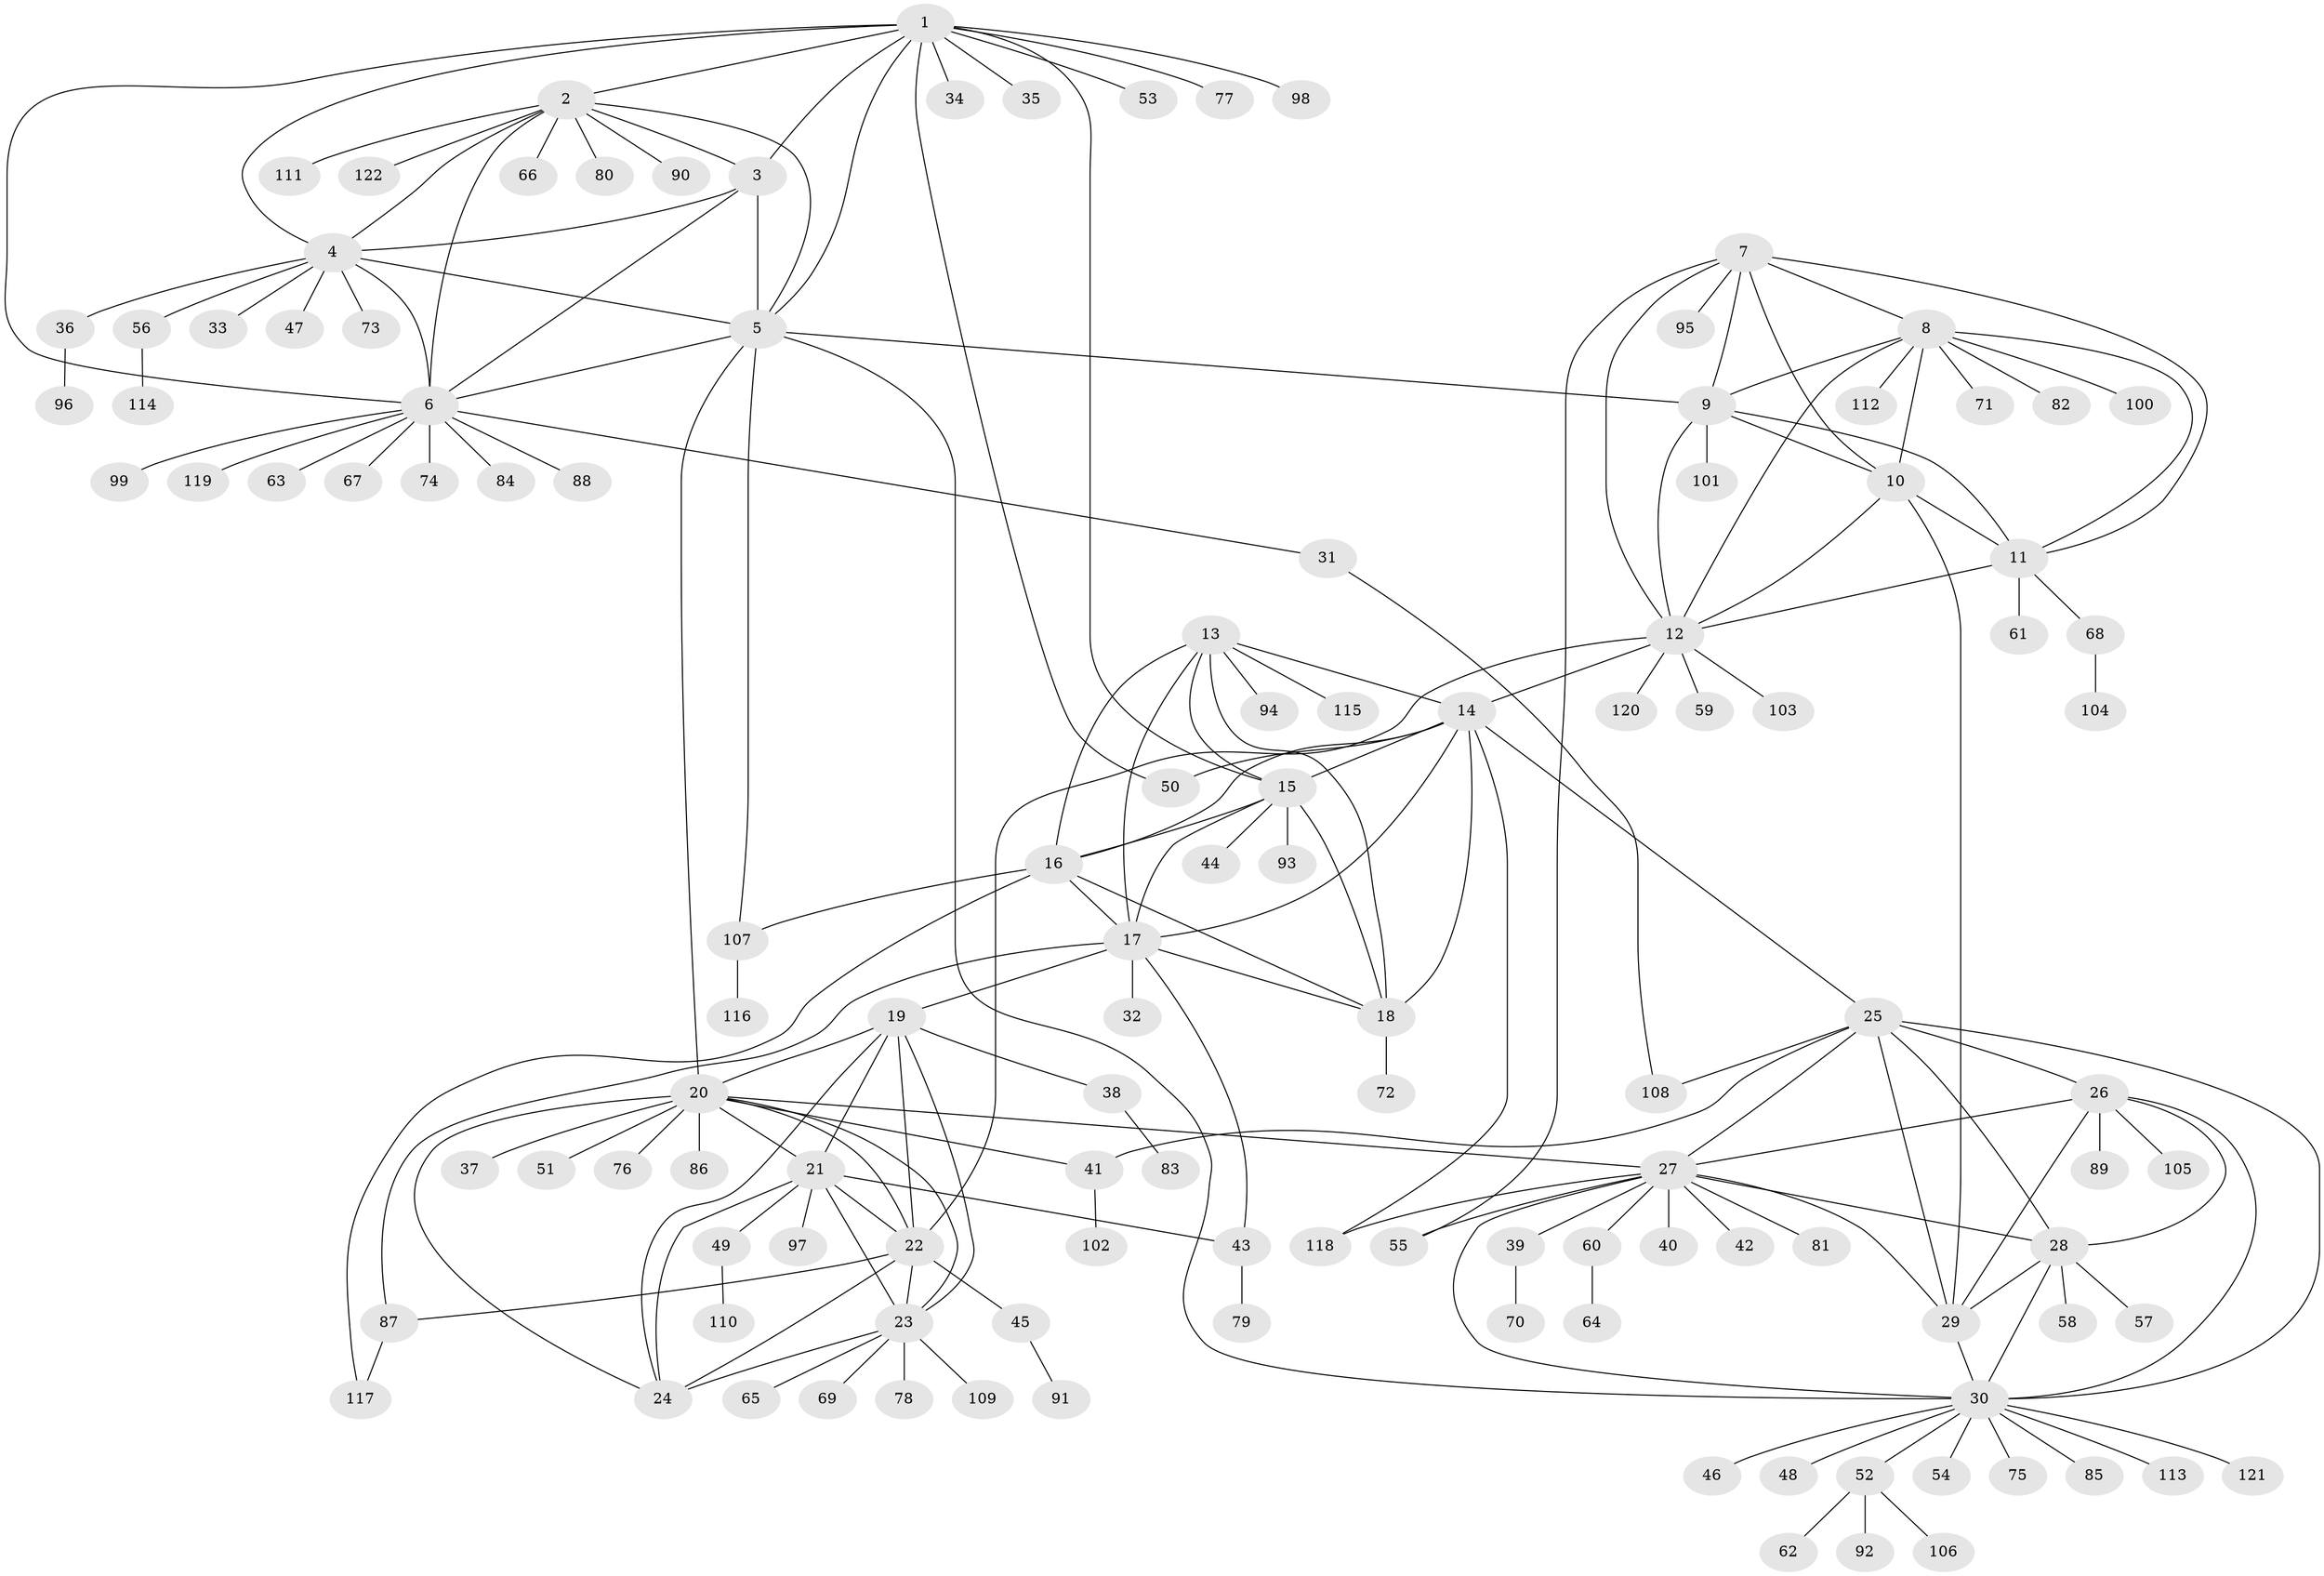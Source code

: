 // Generated by graph-tools (version 1.1) at 2025/11/02/27/25 16:11:33]
// undirected, 122 vertices, 186 edges
graph export_dot {
graph [start="1"]
  node [color=gray90,style=filled];
  1;
  2;
  3;
  4;
  5;
  6;
  7;
  8;
  9;
  10;
  11;
  12;
  13;
  14;
  15;
  16;
  17;
  18;
  19;
  20;
  21;
  22;
  23;
  24;
  25;
  26;
  27;
  28;
  29;
  30;
  31;
  32;
  33;
  34;
  35;
  36;
  37;
  38;
  39;
  40;
  41;
  42;
  43;
  44;
  45;
  46;
  47;
  48;
  49;
  50;
  51;
  52;
  53;
  54;
  55;
  56;
  57;
  58;
  59;
  60;
  61;
  62;
  63;
  64;
  65;
  66;
  67;
  68;
  69;
  70;
  71;
  72;
  73;
  74;
  75;
  76;
  77;
  78;
  79;
  80;
  81;
  82;
  83;
  84;
  85;
  86;
  87;
  88;
  89;
  90;
  91;
  92;
  93;
  94;
  95;
  96;
  97;
  98;
  99;
  100;
  101;
  102;
  103;
  104;
  105;
  106;
  107;
  108;
  109;
  110;
  111;
  112;
  113;
  114;
  115;
  116;
  117;
  118;
  119;
  120;
  121;
  122;
  1 -- 2;
  1 -- 3;
  1 -- 4;
  1 -- 5;
  1 -- 6;
  1 -- 15;
  1 -- 34;
  1 -- 35;
  1 -- 50;
  1 -- 53;
  1 -- 77;
  1 -- 98;
  2 -- 3;
  2 -- 4;
  2 -- 5;
  2 -- 6;
  2 -- 66;
  2 -- 80;
  2 -- 90;
  2 -- 111;
  2 -- 122;
  3 -- 4;
  3 -- 5;
  3 -- 6;
  4 -- 5;
  4 -- 6;
  4 -- 33;
  4 -- 36;
  4 -- 47;
  4 -- 56;
  4 -- 73;
  5 -- 6;
  5 -- 9;
  5 -- 20;
  5 -- 30;
  5 -- 107;
  6 -- 31;
  6 -- 63;
  6 -- 67;
  6 -- 74;
  6 -- 84;
  6 -- 88;
  6 -- 99;
  6 -- 119;
  7 -- 8;
  7 -- 9;
  7 -- 10;
  7 -- 11;
  7 -- 12;
  7 -- 55;
  7 -- 95;
  8 -- 9;
  8 -- 10;
  8 -- 11;
  8 -- 12;
  8 -- 71;
  8 -- 82;
  8 -- 100;
  8 -- 112;
  9 -- 10;
  9 -- 11;
  9 -- 12;
  9 -- 101;
  10 -- 11;
  10 -- 12;
  10 -- 29;
  11 -- 12;
  11 -- 61;
  11 -- 68;
  12 -- 14;
  12 -- 22;
  12 -- 59;
  12 -- 103;
  12 -- 120;
  13 -- 14;
  13 -- 15;
  13 -- 16;
  13 -- 17;
  13 -- 18;
  13 -- 94;
  13 -- 115;
  14 -- 15;
  14 -- 16;
  14 -- 17;
  14 -- 18;
  14 -- 25;
  14 -- 50;
  14 -- 118;
  15 -- 16;
  15 -- 17;
  15 -- 18;
  15 -- 44;
  15 -- 93;
  16 -- 17;
  16 -- 18;
  16 -- 107;
  16 -- 117;
  17 -- 18;
  17 -- 19;
  17 -- 32;
  17 -- 43;
  17 -- 87;
  18 -- 72;
  19 -- 20;
  19 -- 21;
  19 -- 22;
  19 -- 23;
  19 -- 24;
  19 -- 38;
  20 -- 21;
  20 -- 22;
  20 -- 23;
  20 -- 24;
  20 -- 27;
  20 -- 37;
  20 -- 41;
  20 -- 51;
  20 -- 76;
  20 -- 86;
  21 -- 22;
  21 -- 23;
  21 -- 24;
  21 -- 43;
  21 -- 49;
  21 -- 97;
  22 -- 23;
  22 -- 24;
  22 -- 45;
  22 -- 87;
  23 -- 24;
  23 -- 65;
  23 -- 69;
  23 -- 78;
  23 -- 109;
  25 -- 26;
  25 -- 27;
  25 -- 28;
  25 -- 29;
  25 -- 30;
  25 -- 41;
  25 -- 108;
  26 -- 27;
  26 -- 28;
  26 -- 29;
  26 -- 30;
  26 -- 89;
  26 -- 105;
  27 -- 28;
  27 -- 29;
  27 -- 30;
  27 -- 39;
  27 -- 40;
  27 -- 42;
  27 -- 55;
  27 -- 60;
  27 -- 81;
  27 -- 118;
  28 -- 29;
  28 -- 30;
  28 -- 57;
  28 -- 58;
  29 -- 30;
  30 -- 46;
  30 -- 48;
  30 -- 52;
  30 -- 54;
  30 -- 75;
  30 -- 85;
  30 -- 113;
  30 -- 121;
  31 -- 108;
  36 -- 96;
  38 -- 83;
  39 -- 70;
  41 -- 102;
  43 -- 79;
  45 -- 91;
  49 -- 110;
  52 -- 62;
  52 -- 92;
  52 -- 106;
  56 -- 114;
  60 -- 64;
  68 -- 104;
  87 -- 117;
  107 -- 116;
}
